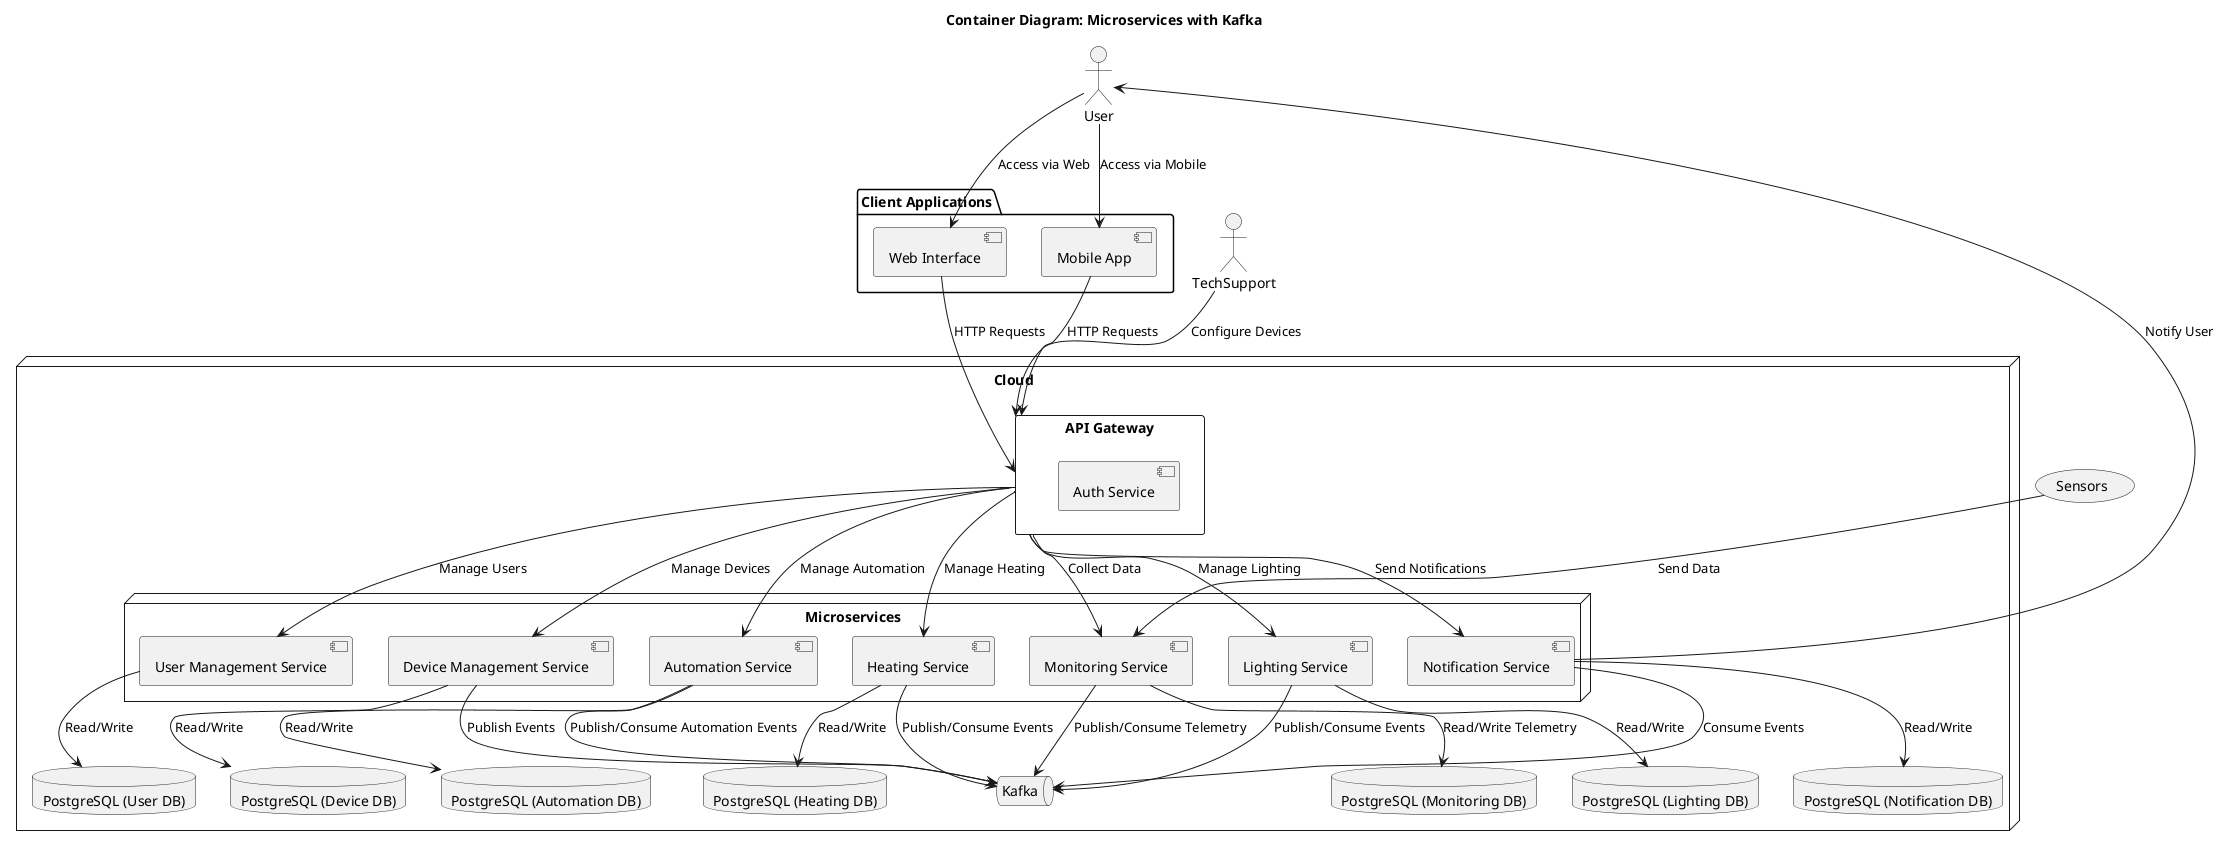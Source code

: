 @startuml
title Container Diagram: Microservices with Kafka

actor "User" as User
actor "TechSupport" as TechSupport

node "Cloud" {
    rectangle "API Gateway" {
        [Auth Service]
    }
    node "Microservices" {
        [Device Management Service]
        [Heating Service]
        [Lighting Service]
        [Monitoring Service]
        [Notification Service]
        [User Management Service]
        [Automation Service]
    }
    queue "Kafka" as Kafka
    database "PostgreSQL (Device DB)" as DeviceDB
    database "PostgreSQL (Heating DB)" as HeatingDB
    database "PostgreSQL (Lighting DB)" as LightingDB
    database "PostgreSQL (Monitoring DB)" as MonitoringDB
    database "PostgreSQL (Notification DB)" as NotificationDB
    database "PostgreSQL (User DB)" as UserDB
    database "PostgreSQL (Automation DB)" as AutomationDB
}

package "Client Applications" {
    [Web Interface]
    [Mobile App]
}

User --> [Web Interface] : Access via Web
User --> [Mobile App] : Access via Mobile
TechSupport --> [API Gateway] : Configure Devices

[Web Interface] --> [API Gateway] : HTTP Requests
[Mobile App] --> [API Gateway] : HTTP Requests

[API Gateway] --> [Device Management Service] : Manage Devices
[API Gateway] --> [Heating Service] : Manage Heating
[API Gateway] --> [Lighting Service] : Manage Lighting
[API Gateway] --> [Monitoring Service] : Collect Data
[API Gateway] --> [Notification Service] : Send Notifications
[API Gateway] --> [User Management Service] : Manage Users
[API Gateway] --> [Automation Service] : Manage Automation

[Device Management Service] --> DeviceDB : Read/Write
[Heating Service] --> HeatingDB : Read/Write
[Lighting Service] --> LightingDB : Read/Write
[Monitoring Service] --> MonitoringDB : Read/Write Telemetry
[Notification Service] --> NotificationDB : Read/Write
[User Management Service] --> UserDB : Read/Write
[Automation Service] --> AutomationDB : Read/Write

[Device Management Service] --> Kafka : Publish Events
[Heating Service] --> Kafka : Publish/Consume Events
[Lighting Service] --> Kafka : Publish/Consume Events
[Monitoring Service] --> Kafka : Publish/Consume Telemetry
[Notification Service] --> Kafka : Consume Events
[Automation Service] --> Kafka : Publish/Consume Automation Events

(Sensors) --> [Monitoring Service] : Send Data
[Notification Service] --> User : Notify User

@enduml

